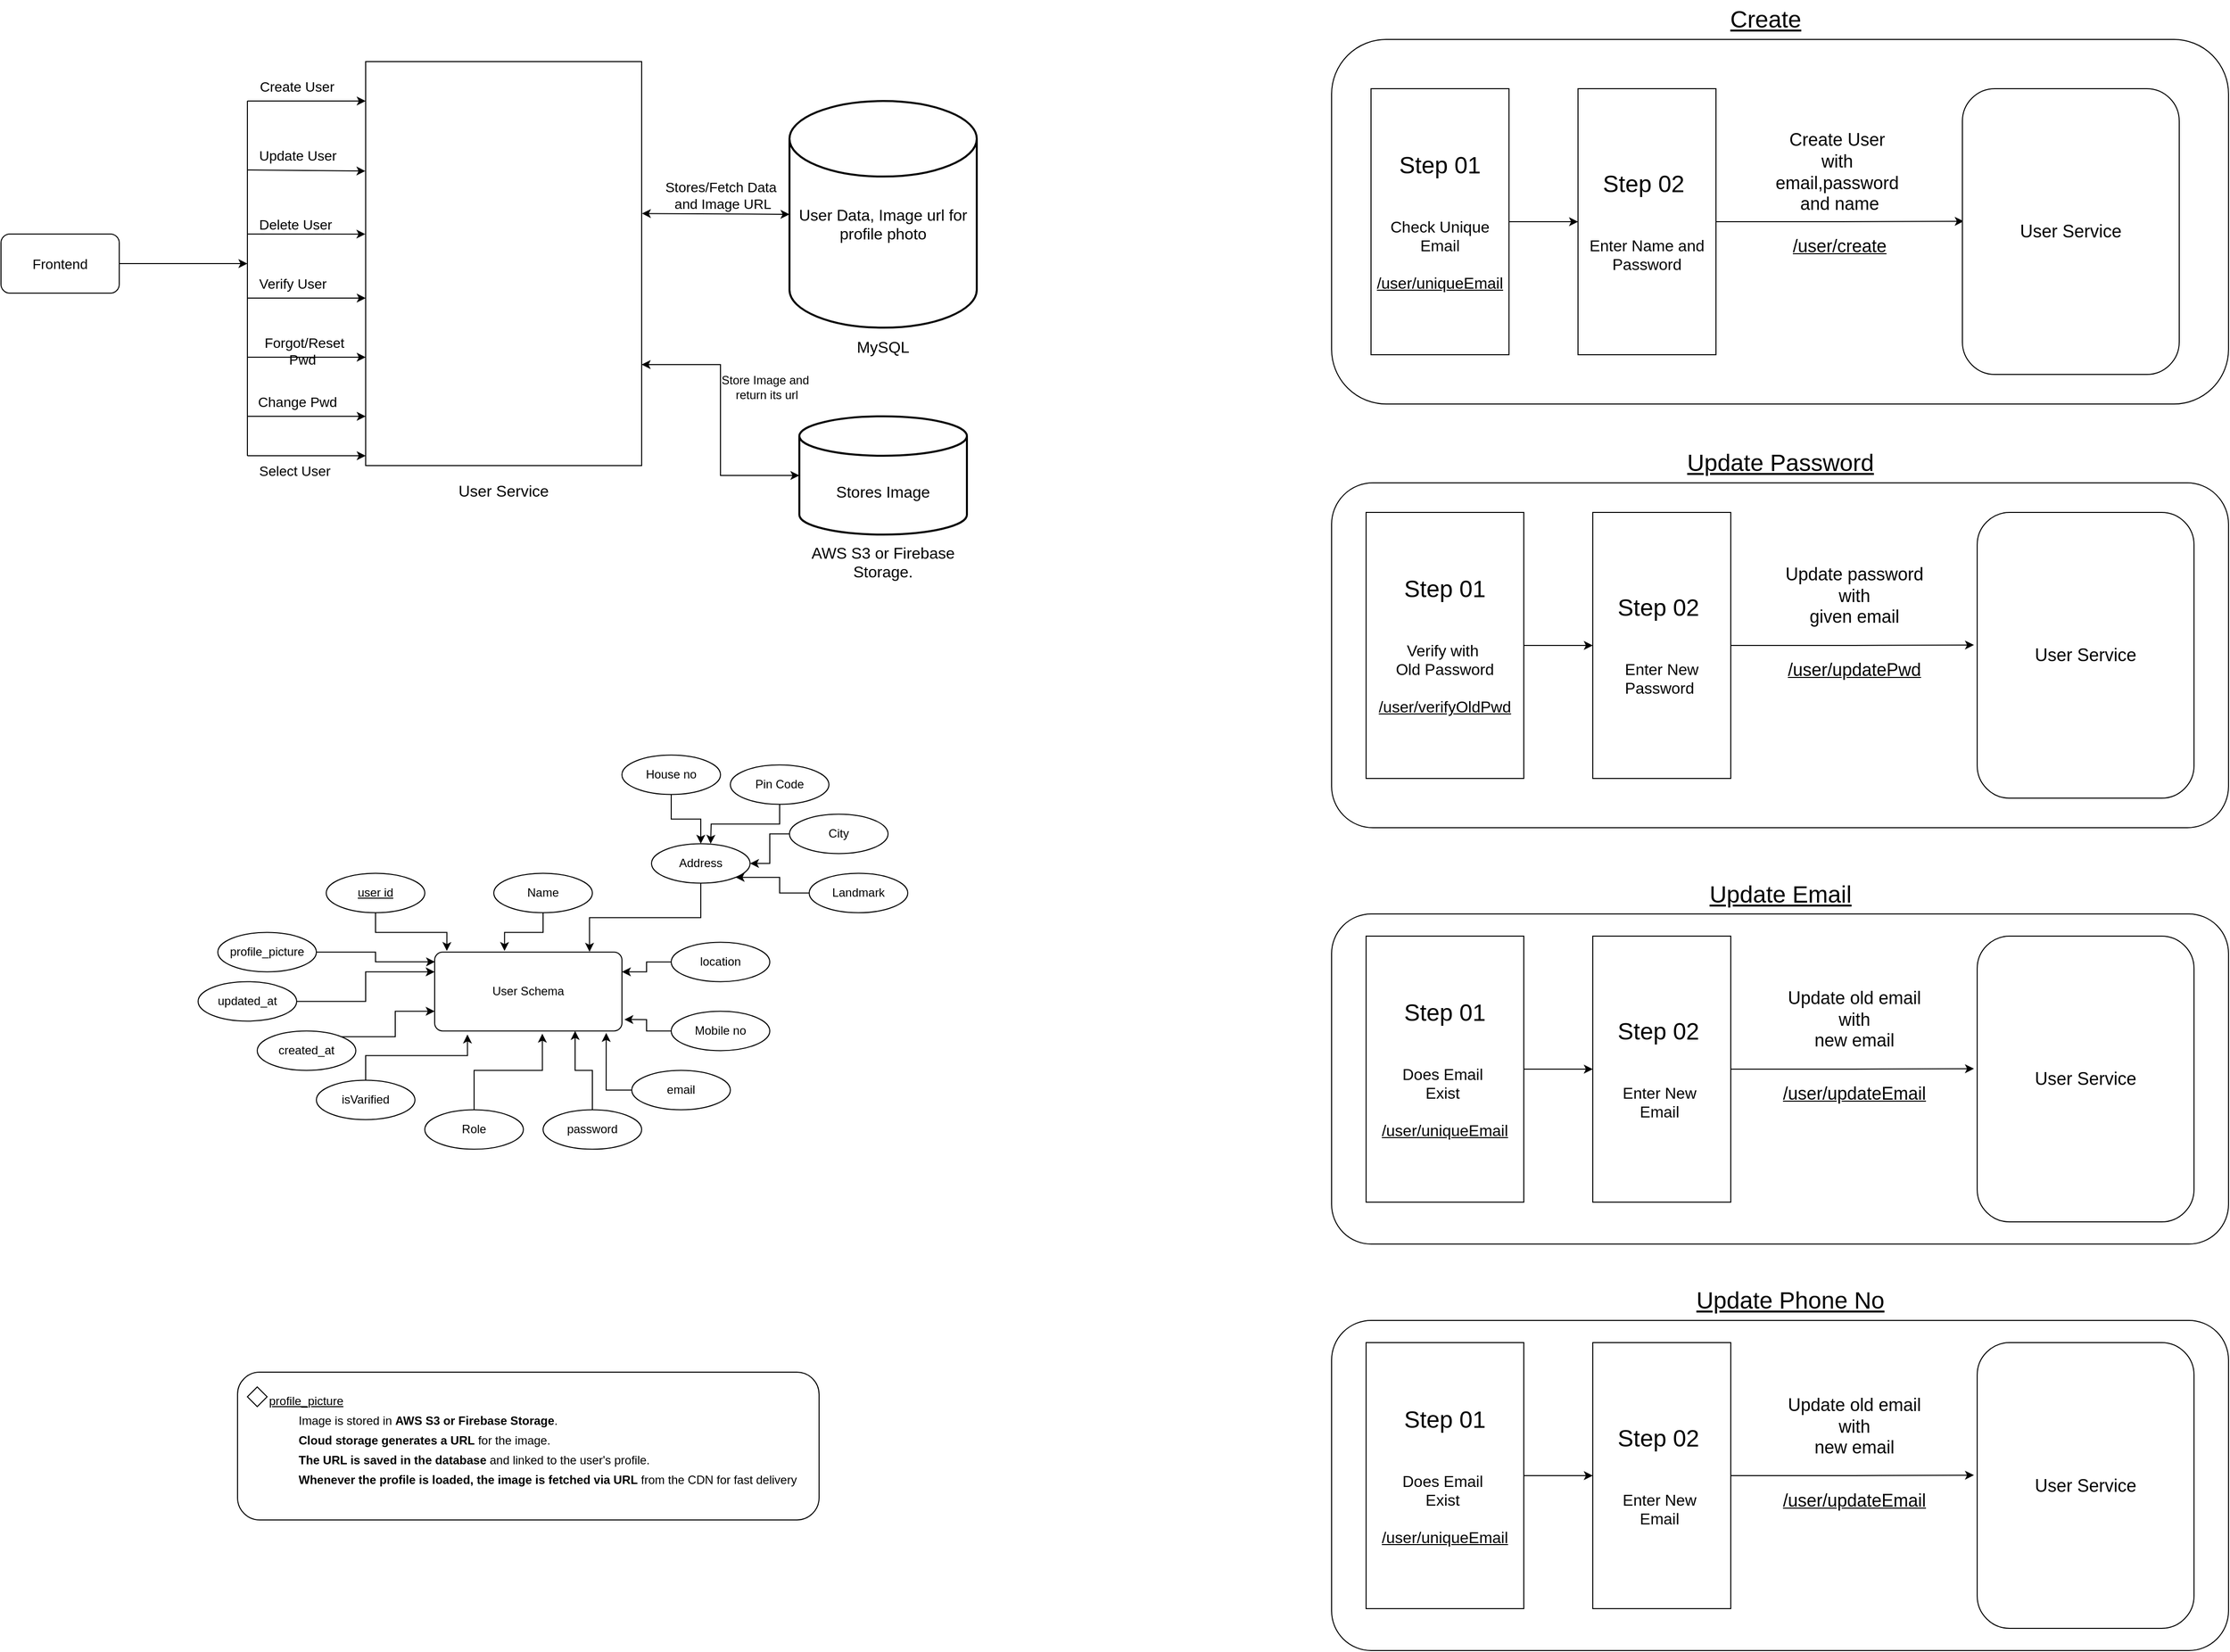 <mxfile version="26.0.13">
  <diagram name="Page-1" id="o4gwaQnruwS_fug0mnDS">
    <mxGraphModel dx="2885" dy="3558" grid="1" gridSize="10" guides="1" tooltips="1" connect="1" arrows="1" fold="1" page="0" pageScale="1" pageWidth="1000" pageHeight="1169" background="#ffffff" math="0" shadow="0">
      <root>
        <mxCell id="0" />
        <mxCell id="1" parent="0" />
        <mxCell id="T8mHG3b7tJwAanFSALW9-45" value="&lt;div&gt;&lt;br&gt;&lt;/div&gt;&lt;div&gt;&lt;br&gt;&lt;/div&gt;&lt;div&gt;&lt;br&gt;&lt;/div&gt;&lt;div&gt;&lt;br&gt;&lt;/div&gt;&lt;div&gt;&lt;br&gt;&lt;/div&gt;&lt;div&gt;&lt;br&gt;&lt;/div&gt;&lt;div&gt;&lt;br&gt;&lt;/div&gt;&lt;div&gt;&lt;br&gt;&lt;/div&gt;&lt;div&gt;&lt;br&gt;&lt;/div&gt;&lt;div&gt;&lt;br&gt;&lt;/div&gt;&lt;div&gt;&lt;br&gt;&lt;/div&gt;&lt;div&gt;&lt;br&gt;&lt;/div&gt;&lt;div&gt;&lt;br&gt;&lt;/div&gt;&lt;div&gt;&lt;br&gt;&lt;/div&gt;&lt;div&gt;&lt;br&gt;&lt;/div&gt;&lt;div&gt;&lt;br&gt;&lt;/div&gt;&lt;div&gt;&lt;br&gt;&lt;/div&gt;&lt;div&gt;&lt;br&gt;&lt;/div&gt;&lt;div&gt;&lt;br&gt;&lt;/div&gt;&lt;div&gt;&lt;br&gt;&lt;/div&gt;&lt;div&gt;&lt;br&gt;&lt;/div&gt;&lt;div&gt;&lt;br&gt;&lt;/div&gt;&lt;div&gt;&lt;br&gt;&lt;/div&gt;&lt;div&gt;&lt;br&gt;&lt;/div&gt;&lt;div&gt;&lt;br&gt;&lt;/div&gt;&lt;div&gt;&lt;br&gt;&lt;/div&gt;&lt;div&gt;&lt;br&gt;&lt;/div&gt;&lt;div&gt;&lt;br&gt;&lt;/div&gt;&lt;div&gt;&lt;br&gt;&lt;/div&gt;&lt;div&gt;&lt;br&gt;&lt;/div&gt;&lt;div&gt;&lt;br&gt;&lt;/div&gt;&lt;div&gt;&lt;br&gt;&lt;/div&gt;&lt;div&gt;&lt;font size=&quot;3&quot;&gt;User Service&lt;/font&gt;&lt;/div&gt;" style="rounded=0;whiteSpace=wrap;html=1;" parent="1" vertex="1">
          <mxGeometry x="-970" y="-2467.5" width="280" height="410" as="geometry" />
        </mxCell>
        <mxCell id="T8mHG3b7tJwAanFSALW9-46" value="&lt;div&gt;&lt;font size=&quot;3&quot;&gt;&lt;br&gt;&lt;/font&gt;&lt;/div&gt;&lt;font size=&quot;3&quot;&gt;&lt;div&gt;&lt;font size=&quot;3&quot;&gt;&lt;br&gt;&lt;/font&gt;&lt;/div&gt;&lt;div&gt;&lt;font size=&quot;3&quot;&gt;&lt;br&gt;&lt;/font&gt;&lt;/div&gt;&lt;div&gt;&lt;font size=&quot;3&quot;&gt;&lt;br&gt;&lt;/font&gt;&lt;/div&gt;&lt;div&gt;&lt;font size=&quot;3&quot;&gt;&lt;br&gt;&lt;/font&gt;&lt;/div&gt;&lt;div&gt;&lt;font size=&quot;3&quot;&gt;&lt;br&gt;&lt;/font&gt;&lt;/div&gt;&lt;div&gt;&lt;br&gt;&lt;/div&gt;&lt;div&gt;User Data,&amp;nbsp;&lt;span style=&quot;background-color: transparent; color: light-dark(rgb(0, 0, 0), rgb(255, 255, 255));&quot;&gt;Image url for profile photo&lt;/span&gt;&lt;/div&gt;&lt;div&gt;&lt;font size=&quot;3&quot;&gt;&lt;br&gt;&lt;/font&gt;&lt;/div&gt;&lt;div&gt;&lt;font size=&quot;3&quot;&gt;&lt;br&gt;&lt;/font&gt;&lt;/div&gt;&lt;div&gt;&lt;font size=&quot;3&quot;&gt;&lt;br&gt;&lt;/font&gt;&lt;/div&gt;&lt;div&gt;&lt;font size=&quot;3&quot;&gt;&lt;br&gt;&lt;/font&gt;&lt;/div&gt;&lt;div&gt;&lt;font size=&quot;3&quot;&gt;&lt;br&gt;&lt;/font&gt;&lt;/div&gt;&lt;div&gt;&lt;span style=&quot;background-color: transparent; color: light-dark(rgb(0, 0, 0), rgb(255, 255, 255));&quot;&gt;MySQL&lt;/span&gt;&lt;/div&gt;&lt;/font&gt;" style="strokeWidth=2;html=1;shape=mxgraph.flowchart.database;whiteSpace=wrap;" parent="1" vertex="1">
          <mxGeometry x="-540" y="-2427.5" width="190" height="230" as="geometry" />
        </mxCell>
        <mxCell id="T8mHG3b7tJwAanFSALW9-47" value="" style="endArrow=classic;startArrow=classic;html=1;rounded=0;entryX=0;entryY=0.5;entryDx=0;entryDy=0;entryPerimeter=0;exitX=1.001;exitY=0.376;exitDx=0;exitDy=0;exitPerimeter=0;" parent="1" source="T8mHG3b7tJwAanFSALW9-45" target="T8mHG3b7tJwAanFSALW9-46" edge="1">
          <mxGeometry width="50" height="50" relative="1" as="geometry">
            <mxPoint x="-737" y="-2312.5" as="sourcePoint" />
            <mxPoint x="-570" y="-2137.5" as="targetPoint" />
          </mxGeometry>
        </mxCell>
        <mxCell id="T8mHG3b7tJwAanFSALW9-48" value="User Schema" style="rounded=1;arcSize=10;whiteSpace=wrap;html=1;align=center;" parent="1" vertex="1">
          <mxGeometry x="-900" y="-1563.75" width="190" height="80" as="geometry" />
        </mxCell>
        <mxCell id="T8mHG3b7tJwAanFSALW9-50" style="edgeStyle=orthogonalEdgeStyle;rounded=0;orthogonalLoop=1;jettySize=auto;html=1;exitX=0.5;exitY=1;exitDx=0;exitDy=0;entryX=0.065;entryY=-0.015;entryDx=0;entryDy=0;entryPerimeter=0;" parent="1" source="T8mHG3b7tJwAanFSALW9-49" target="T8mHG3b7tJwAanFSALW9-48" edge="1">
          <mxGeometry relative="1" as="geometry" />
        </mxCell>
        <mxCell id="T8mHG3b7tJwAanFSALW9-49" value="&lt;u&gt;user id&lt;/u&gt;" style="ellipse;whiteSpace=wrap;html=1;align=center;" parent="1" vertex="1">
          <mxGeometry x="-1010" y="-1643.75" width="100" height="40" as="geometry" />
        </mxCell>
        <mxCell id="T8mHG3b7tJwAanFSALW9-52" value="Name" style="ellipse;whiteSpace=wrap;html=1;align=center;" parent="1" vertex="1">
          <mxGeometry x="-840" y="-1643.75" width="100" height="40" as="geometry" />
        </mxCell>
        <mxCell id="T8mHG3b7tJwAanFSALW9-53" style="edgeStyle=orthogonalEdgeStyle;rounded=0;orthogonalLoop=1;jettySize=auto;html=1;exitX=0.5;exitY=1;exitDx=0;exitDy=0;entryX=0.373;entryY=-0.015;entryDx=0;entryDy=0;entryPerimeter=0;" parent="1" source="T8mHG3b7tJwAanFSALW9-52" target="T8mHG3b7tJwAanFSALW9-48" edge="1">
          <mxGeometry relative="1" as="geometry" />
        </mxCell>
        <mxCell id="T8mHG3b7tJwAanFSALW9-54" value="Address" style="ellipse;whiteSpace=wrap;html=1;align=center;" parent="1" vertex="1">
          <mxGeometry x="-680" y="-1673.75" width="100" height="40" as="geometry" />
        </mxCell>
        <mxCell id="T8mHG3b7tJwAanFSALW9-55" value="Mobile no" style="ellipse;whiteSpace=wrap;html=1;align=center;" parent="1" vertex="1">
          <mxGeometry x="-660" y="-1503.75" width="100" height="40" as="geometry" />
        </mxCell>
        <mxCell id="T8mHG3b7tJwAanFSALW9-62" style="edgeStyle=orthogonalEdgeStyle;rounded=0;orthogonalLoop=1;jettySize=auto;html=1;exitX=0;exitY=0.5;exitDx=0;exitDy=0;entryX=1;entryY=0.25;entryDx=0;entryDy=0;" parent="1" source="T8mHG3b7tJwAanFSALW9-56" target="T8mHG3b7tJwAanFSALW9-48" edge="1">
          <mxGeometry relative="1" as="geometry" />
        </mxCell>
        <mxCell id="T8mHG3b7tJwAanFSALW9-56" value="location" style="ellipse;whiteSpace=wrap;html=1;align=center;" parent="1" vertex="1">
          <mxGeometry x="-660" y="-1573.75" width="100" height="40" as="geometry" />
        </mxCell>
        <mxCell id="T8mHG3b7tJwAanFSALW9-64" style="edgeStyle=orthogonalEdgeStyle;rounded=0;orthogonalLoop=1;jettySize=auto;html=1;exitX=0.5;exitY=1;exitDx=0;exitDy=0;entryX=0.5;entryY=0;entryDx=0;entryDy=0;" parent="1" source="T8mHG3b7tJwAanFSALW9-57" target="T8mHG3b7tJwAanFSALW9-54" edge="1">
          <mxGeometry relative="1" as="geometry" />
        </mxCell>
        <mxCell id="T8mHG3b7tJwAanFSALW9-57" value="House no" style="ellipse;whiteSpace=wrap;html=1;align=center;" parent="1" vertex="1">
          <mxGeometry x="-710" y="-1763.75" width="100" height="40" as="geometry" />
        </mxCell>
        <mxCell id="T8mHG3b7tJwAanFSALW9-65" style="edgeStyle=orthogonalEdgeStyle;rounded=0;orthogonalLoop=1;jettySize=auto;html=1;exitX=0.5;exitY=1;exitDx=0;exitDy=0;" parent="1" source="T8mHG3b7tJwAanFSALW9-58" edge="1">
          <mxGeometry relative="1" as="geometry">
            <mxPoint x="-620" y="-1673.75" as="targetPoint" />
          </mxGeometry>
        </mxCell>
        <mxCell id="T8mHG3b7tJwAanFSALW9-58" value="Pin Code" style="ellipse;whiteSpace=wrap;html=1;align=center;" parent="1" vertex="1">
          <mxGeometry x="-600" y="-1753.75" width="100" height="40" as="geometry" />
        </mxCell>
        <mxCell id="T8mHG3b7tJwAanFSALW9-68" style="edgeStyle=orthogonalEdgeStyle;rounded=0;orthogonalLoop=1;jettySize=auto;html=1;exitX=0;exitY=0.5;exitDx=0;exitDy=0;entryX=1;entryY=0.5;entryDx=0;entryDy=0;" parent="1" source="T8mHG3b7tJwAanFSALW9-59" target="T8mHG3b7tJwAanFSALW9-54" edge="1">
          <mxGeometry relative="1" as="geometry" />
        </mxCell>
        <mxCell id="T8mHG3b7tJwAanFSALW9-59" value="City" style="ellipse;whiteSpace=wrap;html=1;align=center;" parent="1" vertex="1">
          <mxGeometry x="-540" y="-1703.75" width="100" height="40" as="geometry" />
        </mxCell>
        <mxCell id="T8mHG3b7tJwAanFSALW9-69" style="edgeStyle=orthogonalEdgeStyle;rounded=0;orthogonalLoop=1;jettySize=auto;html=1;exitX=0;exitY=0.5;exitDx=0;exitDy=0;entryX=1;entryY=1;entryDx=0;entryDy=0;" parent="1" source="T8mHG3b7tJwAanFSALW9-60" target="T8mHG3b7tJwAanFSALW9-54" edge="1">
          <mxGeometry relative="1" as="geometry" />
        </mxCell>
        <mxCell id="T8mHG3b7tJwAanFSALW9-60" value="Landm&lt;span style=&quot;background-color: transparent; color: light-dark(rgb(0, 0, 0), rgb(255, 255, 255));&quot;&gt;ark&lt;/span&gt;" style="ellipse;whiteSpace=wrap;html=1;align=center;" parent="1" vertex="1">
          <mxGeometry x="-520" y="-1643.75" width="100" height="40" as="geometry" />
        </mxCell>
        <mxCell id="T8mHG3b7tJwAanFSALW9-61" style="edgeStyle=orthogonalEdgeStyle;rounded=0;orthogonalLoop=1;jettySize=auto;html=1;exitX=0.5;exitY=1;exitDx=0;exitDy=0;entryX=0.827;entryY=-0.005;entryDx=0;entryDy=0;entryPerimeter=0;" parent="1" source="T8mHG3b7tJwAanFSALW9-54" target="T8mHG3b7tJwAanFSALW9-48" edge="1">
          <mxGeometry relative="1" as="geometry" />
        </mxCell>
        <mxCell id="T8mHG3b7tJwAanFSALW9-63" style="edgeStyle=orthogonalEdgeStyle;rounded=0;orthogonalLoop=1;jettySize=auto;html=1;exitX=0;exitY=0.5;exitDx=0;exitDy=0;entryX=1.013;entryY=0.855;entryDx=0;entryDy=0;entryPerimeter=0;" parent="1" source="T8mHG3b7tJwAanFSALW9-55" target="T8mHG3b7tJwAanFSALW9-48" edge="1">
          <mxGeometry relative="1" as="geometry" />
        </mxCell>
        <mxCell id="T8mHG3b7tJwAanFSALW9-70" value="email" style="ellipse;whiteSpace=wrap;html=1;align=center;" parent="1" vertex="1">
          <mxGeometry x="-700" y="-1443.75" width="100" height="40" as="geometry" />
        </mxCell>
        <mxCell id="T8mHG3b7tJwAanFSALW9-78" style="edgeStyle=orthogonalEdgeStyle;rounded=0;orthogonalLoop=1;jettySize=auto;html=1;exitX=0.5;exitY=0;exitDx=0;exitDy=0;entryX=0.75;entryY=1;entryDx=0;entryDy=0;" parent="1" source="T8mHG3b7tJwAanFSALW9-71" target="T8mHG3b7tJwAanFSALW9-48" edge="1">
          <mxGeometry relative="1" as="geometry" />
        </mxCell>
        <mxCell id="T8mHG3b7tJwAanFSALW9-71" value="password" style="ellipse;whiteSpace=wrap;html=1;align=center;" parent="1" vertex="1">
          <mxGeometry x="-790" y="-1403.75" width="100" height="40" as="geometry" />
        </mxCell>
        <mxCell id="T8mHG3b7tJwAanFSALW9-72" value="Role" style="ellipse;whiteSpace=wrap;html=1;align=center;" parent="1" vertex="1">
          <mxGeometry x="-910" y="-1403.75" width="100" height="40" as="geometry" />
        </mxCell>
        <mxCell id="T8mHG3b7tJwAanFSALW9-74" value="isVarified" style="ellipse;whiteSpace=wrap;html=1;align=center;" parent="1" vertex="1">
          <mxGeometry x="-1020" y="-1433.75" width="100" height="40" as="geometry" />
        </mxCell>
        <mxCell id="T8mHG3b7tJwAanFSALW9-81" style="edgeStyle=orthogonalEdgeStyle;rounded=0;orthogonalLoop=1;jettySize=auto;html=1;exitX=1;exitY=0;exitDx=0;exitDy=0;entryX=0;entryY=0.75;entryDx=0;entryDy=0;" parent="1" source="T8mHG3b7tJwAanFSALW9-75" target="T8mHG3b7tJwAanFSALW9-48" edge="1">
          <mxGeometry relative="1" as="geometry" />
        </mxCell>
        <mxCell id="T8mHG3b7tJwAanFSALW9-75" value="created_at" style="ellipse;whiteSpace=wrap;html=1;align=center;" parent="1" vertex="1">
          <mxGeometry x="-1080" y="-1483.75" width="100" height="40" as="geometry" />
        </mxCell>
        <mxCell id="T8mHG3b7tJwAanFSALW9-82" style="edgeStyle=orthogonalEdgeStyle;rounded=0;orthogonalLoop=1;jettySize=auto;html=1;exitX=1;exitY=0.5;exitDx=0;exitDy=0;entryX=0;entryY=0.25;entryDx=0;entryDy=0;" parent="1" source="T8mHG3b7tJwAanFSALW9-76" target="T8mHG3b7tJwAanFSALW9-48" edge="1">
          <mxGeometry relative="1" as="geometry" />
        </mxCell>
        <mxCell id="T8mHG3b7tJwAanFSALW9-76" value="updated_at" style="ellipse;whiteSpace=wrap;html=1;align=center;" parent="1" vertex="1">
          <mxGeometry x="-1140" y="-1533.75" width="100" height="40" as="geometry" />
        </mxCell>
        <mxCell id="T8mHG3b7tJwAanFSALW9-77" style="edgeStyle=orthogonalEdgeStyle;rounded=0;orthogonalLoop=1;jettySize=auto;html=1;exitX=0;exitY=0.5;exitDx=0;exitDy=0;entryX=0.916;entryY=1.025;entryDx=0;entryDy=0;entryPerimeter=0;" parent="1" source="T8mHG3b7tJwAanFSALW9-70" target="T8mHG3b7tJwAanFSALW9-48" edge="1">
          <mxGeometry relative="1" as="geometry" />
        </mxCell>
        <mxCell id="T8mHG3b7tJwAanFSALW9-79" style="edgeStyle=orthogonalEdgeStyle;rounded=0;orthogonalLoop=1;jettySize=auto;html=1;exitX=0.5;exitY=0;exitDx=0;exitDy=0;entryX=0.575;entryY=1.035;entryDx=0;entryDy=0;entryPerimeter=0;" parent="1" source="T8mHG3b7tJwAanFSALW9-72" target="T8mHG3b7tJwAanFSALW9-48" edge="1">
          <mxGeometry relative="1" as="geometry" />
        </mxCell>
        <mxCell id="T8mHG3b7tJwAanFSALW9-80" style="edgeStyle=orthogonalEdgeStyle;rounded=0;orthogonalLoop=1;jettySize=auto;html=1;exitX=0.5;exitY=0;exitDx=0;exitDy=0;entryX=0.175;entryY=1.045;entryDx=0;entryDy=0;entryPerimeter=0;" parent="1" source="T8mHG3b7tJwAanFSALW9-74" target="T8mHG3b7tJwAanFSALW9-48" edge="1">
          <mxGeometry relative="1" as="geometry" />
        </mxCell>
        <mxCell id="T8mHG3b7tJwAanFSALW9-87" style="edgeStyle=orthogonalEdgeStyle;rounded=0;orthogonalLoop=1;jettySize=auto;html=1;exitX=1;exitY=0.5;exitDx=0;exitDy=0;" parent="1" source="T8mHG3b7tJwAanFSALW9-84" edge="1">
          <mxGeometry relative="1" as="geometry">
            <mxPoint x="-1090" y="-2262.5" as="targetPoint" />
          </mxGeometry>
        </mxCell>
        <mxCell id="T8mHG3b7tJwAanFSALW9-84" value="&lt;font style=&quot;font-size: 14px;&quot;&gt;Frontend&lt;/font&gt;" style="rounded=1;whiteSpace=wrap;html=1;" parent="1" vertex="1">
          <mxGeometry x="-1340" y="-2292.5" width="120" height="60" as="geometry" />
        </mxCell>
        <mxCell id="T8mHG3b7tJwAanFSALW9-86" value="" style="endArrow=none;html=1;rounded=0;" parent="1" edge="1">
          <mxGeometry width="50" height="50" relative="1" as="geometry">
            <mxPoint x="-1090" y="-2067.5" as="sourcePoint" />
            <mxPoint x="-1090" y="-2427.5" as="targetPoint" />
          </mxGeometry>
        </mxCell>
        <mxCell id="T8mHG3b7tJwAanFSALW9-88" value="" style="endArrow=classic;html=1;rounded=0;" parent="1" edge="1">
          <mxGeometry width="50" height="50" relative="1" as="geometry">
            <mxPoint x="-1090" y="-2427.5" as="sourcePoint" />
            <mxPoint x="-970" y="-2427.5" as="targetPoint" />
          </mxGeometry>
        </mxCell>
        <mxCell id="T8mHG3b7tJwAanFSALW9-89" value="&lt;font style=&quot;font-size: 14px;&quot;&gt;Create User&lt;/font&gt;" style="text;html=1;align=center;verticalAlign=middle;resizable=0;points=[];autosize=1;strokeColor=none;fillColor=none;" parent="1" vertex="1">
          <mxGeometry x="-1090" y="-2457.5" width="100" height="30" as="geometry" />
        </mxCell>
        <mxCell id="T8mHG3b7tJwAanFSALW9-92" value="" style="endArrow=classic;html=1;rounded=0;entryX=-0.001;entryY=0.271;entryDx=0;entryDy=0;entryPerimeter=0;" parent="1" target="T8mHG3b7tJwAanFSALW9-45" edge="1">
          <mxGeometry width="50" height="50" relative="1" as="geometry">
            <mxPoint x="-1090" y="-2357.5" as="sourcePoint" />
            <mxPoint x="-980" y="-2357.5" as="targetPoint" />
          </mxGeometry>
        </mxCell>
        <mxCell id="T8mHG3b7tJwAanFSALW9-93" value="&lt;span style=&quot;color: rgb(0, 0, 0); font-family: Helvetica; font-size: 14px; font-style: normal; font-variant-ligatures: normal; font-variant-caps: normal; font-weight: 400; letter-spacing: normal; orphans: 2; text-align: center; text-indent: 0px; text-transform: none; widows: 2; word-spacing: 0px; -webkit-text-stroke-width: 0px; white-space: nowrap; background-color: rgb(255, 255, 255); text-decoration-thickness: initial; text-decoration-style: initial; text-decoration-color: initial; float: none; display: inline !important;&quot;&gt;Update User&lt;/span&gt;" style="text;whiteSpace=wrap;html=1;" parent="1" vertex="1">
          <mxGeometry x="-1080" y="-2387.5" width="110" height="40" as="geometry" />
        </mxCell>
        <mxCell id="T8mHG3b7tJwAanFSALW9-94" value="&lt;div style=&quot;text-align: center;&quot;&gt;&lt;span style=&quot;background-color: transparent; color: light-dark(rgb(0, 0, 0), rgb(255, 255, 255)); font-size: 14px; text-wrap-mode: nowrap;&quot;&gt;Delete User&lt;/span&gt;&lt;/div&gt;" style="text;whiteSpace=wrap;html=1;" parent="1" vertex="1">
          <mxGeometry x="-1080" y="-2317.5" width="110" height="40" as="geometry" />
        </mxCell>
        <mxCell id="T8mHG3b7tJwAanFSALW9-95" value="" style="endArrow=classic;html=1;rounded=0;entryX=-0.001;entryY=0.427;entryDx=0;entryDy=0;entryPerimeter=0;" parent="1" target="T8mHG3b7tJwAanFSALW9-45" edge="1">
          <mxGeometry width="50" height="50" relative="1" as="geometry">
            <mxPoint x="-1090" y="-2292.5" as="sourcePoint" />
            <mxPoint x="-980" y="-2292.5" as="targetPoint" />
          </mxGeometry>
        </mxCell>
        <mxCell id="T8mHG3b7tJwAanFSALW9-97" value="&lt;div style=&quot;text-align: center;&quot;&gt;&lt;span style=&quot;background-color: transparent; color: light-dark(rgb(0, 0, 0), rgb(255, 255, 255)); font-size: 14px; text-wrap-mode: nowrap;&quot;&gt;Verify User&lt;/span&gt;&lt;/div&gt;" style="text;whiteSpace=wrap;html=1;" parent="1" vertex="1">
          <mxGeometry x="-1080" y="-2257.5" width="110" height="40" as="geometry" />
        </mxCell>
        <mxCell id="T8mHG3b7tJwAanFSALW9-101" value="" style="endArrow=classic;html=1;rounded=0;" parent="1" edge="1">
          <mxGeometry width="50" height="50" relative="1" as="geometry">
            <mxPoint x="-1090" y="-2227.5" as="sourcePoint" />
            <mxPoint x="-970" y="-2227.5" as="targetPoint" />
          </mxGeometry>
        </mxCell>
        <mxCell id="T8mHG3b7tJwAanFSALW9-102" value="" style="endArrow=classic;html=1;rounded=0;" parent="1" edge="1">
          <mxGeometry width="50" height="50" relative="1" as="geometry">
            <mxPoint x="-1090" y="-2167.5" as="sourcePoint" />
            <mxPoint x="-970" y="-2167.5" as="targetPoint" />
          </mxGeometry>
        </mxCell>
        <mxCell id="T8mHG3b7tJwAanFSALW9-103" value="" style="endArrow=classic;html=1;rounded=0;" parent="1" edge="1">
          <mxGeometry width="50" height="50" relative="1" as="geometry">
            <mxPoint x="-1090" y="-2107.5" as="sourcePoint" />
            <mxPoint x="-970" y="-2107.5" as="targetPoint" />
          </mxGeometry>
        </mxCell>
        <mxCell id="T8mHG3b7tJwAanFSALW9-104" value="&lt;div style=&quot;text-align: center;&quot;&gt;&lt;span style=&quot;background-color: transparent; color: light-dark(rgb(0, 0, 0), rgb(255, 255, 255)); font-size: 14px; text-wrap-mode: nowrap;&quot;&gt;&amp;nbsp;Forgot/Reset Pwd&lt;/span&gt;&lt;/div&gt;" style="text;whiteSpace=wrap;html=1;" parent="1" vertex="1">
          <mxGeometry x="-1090" y="-2197.5" width="110" height="40" as="geometry" />
        </mxCell>
        <mxCell id="T8mHG3b7tJwAanFSALW9-106" value="&lt;div style=&quot;text-align: center;&quot;&gt;&lt;span style=&quot;background-color: transparent; color: light-dark(rgb(0, 0, 0), rgb(255, 255, 255)); font-size: 14px; text-wrap-mode: nowrap;&quot;&gt;&amp;nbsp;Change Pwd&lt;/span&gt;&lt;/div&gt;" style="text;whiteSpace=wrap;html=1;" parent="1" vertex="1">
          <mxGeometry x="-1085" y="-2137.5" width="110" height="40" as="geometry" />
        </mxCell>
        <mxCell id="T8mHG3b7tJwAanFSALW9-108" value="profile_picture" style="ellipse;whiteSpace=wrap;html=1;align=center;" parent="1" vertex="1">
          <mxGeometry x="-1120" y="-1583.75" width="100" height="40" as="geometry" />
        </mxCell>
        <mxCell id="T8mHG3b7tJwAanFSALW9-109" style="edgeStyle=orthogonalEdgeStyle;rounded=0;orthogonalLoop=1;jettySize=auto;html=1;exitX=1;exitY=0.5;exitDx=0;exitDy=0;entryX=0.002;entryY=0.123;entryDx=0;entryDy=0;entryPerimeter=0;" parent="1" source="T8mHG3b7tJwAanFSALW9-108" target="T8mHG3b7tJwAanFSALW9-48" edge="1">
          <mxGeometry relative="1" as="geometry" />
        </mxCell>
        <mxCell id="T8mHG3b7tJwAanFSALW9-110" value="&lt;span style=&quot;color: rgb(0, 0, 0); font-family: Helvetica; font-size: 12px; font-style: normal; font-variant-ligatures: normal; font-variant-caps: normal; font-weight: 400; letter-spacing: normal; orphans: 2; text-align: center; text-indent: 0px; text-transform: none; widows: 2; word-spacing: 0px; -webkit-text-stroke-width: 0px; white-space: normal; background-color: rgb(255, 255, 255); text-decoration-thickness: initial; text-decoration-style: initial; text-decoration-color: initial; float: none; display: inline !important;&quot;&gt;&lt;u&gt;profile_picture&lt;/u&gt;&lt;/span&gt;" style="text;whiteSpace=wrap;html=1;" parent="1" vertex="1">
          <mxGeometry x="-1070" y="-1122.5" width="110" height="40" as="geometry" />
        </mxCell>
        <mxCell id="T8mHG3b7tJwAanFSALW9-111" value="Image is stored in &lt;strong&gt;AWS S3 or Firebase Storage&lt;/strong&gt;." style="text;whiteSpace=wrap;html=1;" parent="1" vertex="1">
          <mxGeometry x="-1040" y="-1102.5" width="300" height="40" as="geometry" />
        </mxCell>
        <mxCell id="T8mHG3b7tJwAanFSALW9-113" value="&lt;strong style=&quot;forced-color-adjust: none; color: rgb(0, 0, 0); font-family: Helvetica; font-size: 12px; font-style: normal; font-variant-ligatures: normal; font-variant-caps: normal; letter-spacing: normal; orphans: 2; text-align: left; text-indent: 0px; text-transform: none; widows: 2; word-spacing: 0px; -webkit-text-stroke-width: 0px; white-space: normal; background-color: rgb(255, 255, 255); text-decoration-thickness: initial; text-decoration-style: initial; text-decoration-color: initial;&quot;&gt;Cloud storage generates a URL&lt;/strong&gt;&lt;span style=&quot;color: rgb(0, 0, 0); font-family: Helvetica; font-size: 12px; font-style: normal; font-variant-ligatures: normal; font-variant-caps: normal; font-weight: 400; letter-spacing: normal; orphans: 2; text-align: left; text-indent: 0px; text-transform: none; widows: 2; word-spacing: 0px; -webkit-text-stroke-width: 0px; white-space: normal; background-color: rgb(255, 255, 255); text-decoration-thickness: initial; text-decoration-style: initial; text-decoration-color: initial; display: inline !important; float: none;&quot;&gt;&lt;span&gt;&amp;nbsp;&lt;/span&gt;for the image.&lt;/span&gt;" style="text;whiteSpace=wrap;html=1;" parent="1" vertex="1">
          <mxGeometry x="-1040" y="-1082.5" width="290" height="40" as="geometry" />
        </mxCell>
        <mxCell id="T8mHG3b7tJwAanFSALW9-114" value="&lt;strong&gt;The URL is saved in the database&lt;/strong&gt; and linked to the user&#39;s profile." style="text;whiteSpace=wrap;html=1;" parent="1" vertex="1">
          <mxGeometry x="-1040" y="-1062.5" width="370" height="40" as="geometry" />
        </mxCell>
        <mxCell id="T8mHG3b7tJwAanFSALW9-122" value="&lt;strong&gt;Whenever the profile is loaded, the image is fetched via URL&lt;/strong&gt; from the CDN for fast delivery" style="text;whiteSpace=wrap;html=1;" parent="1" vertex="1">
          <mxGeometry x="-1040" y="-1042.5" width="510" height="40" as="geometry" />
        </mxCell>
        <mxCell id="T8mHG3b7tJwAanFSALW9-125" value="" style="rounded=1;whiteSpace=wrap;html=1;fillColor=none;" parent="1" vertex="1">
          <mxGeometry x="-1100" y="-1137.5" width="590" height="150" as="geometry" />
        </mxCell>
        <mxCell id="T8mHG3b7tJwAanFSALW9-126" value="" style="rhombus;whiteSpace=wrap;html=1;" parent="1" vertex="1">
          <mxGeometry x="-1090" y="-1122.5" width="20" height="20" as="geometry" />
        </mxCell>
        <mxCell id="T8mHG3b7tJwAanFSALW9-127" value="" style="endArrow=classic;html=1;rounded=0;" parent="1" edge="1">
          <mxGeometry width="50" height="50" relative="1" as="geometry">
            <mxPoint x="-1090" y="-2067.5" as="sourcePoint" />
            <mxPoint x="-970" y="-2067.5" as="targetPoint" />
          </mxGeometry>
        </mxCell>
        <mxCell id="T8mHG3b7tJwAanFSALW9-128" value="&lt;div style=&quot;text-align: center;&quot;&gt;&lt;span style=&quot;background-color: transparent; color: light-dark(rgb(0, 0, 0), rgb(255, 255, 255)); font-size: 14px; text-wrap-mode: nowrap;&quot;&gt;Select User&lt;/span&gt;&lt;/div&gt;" style="text;whiteSpace=wrap;html=1;" parent="1" vertex="1">
          <mxGeometry x="-1080" y="-2067.5" width="110" height="40" as="geometry" />
        </mxCell>
        <mxCell id="T8mHG3b7tJwAanFSALW9-136" style="edgeStyle=orthogonalEdgeStyle;rounded=0;orthogonalLoop=1;jettySize=auto;html=1;exitX=0;exitY=0.5;exitDx=0;exitDy=0;exitPerimeter=0;entryX=1;entryY=0.75;entryDx=0;entryDy=0;" parent="1" source="T8mHG3b7tJwAanFSALW9-130" target="T8mHG3b7tJwAanFSALW9-45" edge="1">
          <mxGeometry relative="1" as="geometry" />
        </mxCell>
        <mxCell id="T8mHG3b7tJwAanFSALW9-130" value="&lt;font style=&quot;font-size: 14px;&quot;&gt;&lt;span style=&quot;white-space: pre;&quot;&gt;&#x9;&lt;/span&gt;&lt;span style=&quot;white-space: pre;&quot;&gt;&#x9;&lt;/span&gt;&lt;/font&gt;&lt;div&gt;&lt;font size=&quot;3&quot;&gt;&lt;br&gt;&lt;/font&gt;&lt;/div&gt;&lt;div&gt;&lt;font size=&quot;3&quot;&gt;&lt;br&gt;&lt;/font&gt;&lt;/div&gt;&lt;div&gt;&lt;font size=&quot;3&quot;&gt;&lt;br&gt;&lt;/font&gt;&lt;/div&gt;&lt;div&gt;&lt;font size=&quot;3&quot;&gt;&lt;br&gt;&lt;/font&gt;&lt;/div&gt;&lt;div&gt;&lt;font size=&quot;3&quot;&gt;&lt;br&gt;&lt;/font&gt;&lt;/div&gt;&lt;div&gt;&lt;font size=&quot;3&quot;&gt;Stores Image&lt;/font&gt;&lt;/div&gt;&lt;div&gt;&lt;br&gt;&lt;/div&gt;&lt;div&gt;&lt;br&gt;&lt;/div&gt;&lt;div&gt;&lt;br&gt;&lt;/div&gt;&lt;div&gt;&lt;font size=&quot;3&quot;&gt;AWS S3 or Firebase Storage.&lt;/font&gt;&lt;/div&gt;" style="strokeWidth=2;html=1;shape=mxgraph.flowchart.database;whiteSpace=wrap;" parent="1" vertex="1">
          <mxGeometry x="-530" y="-2107.5" width="170" height="120" as="geometry" />
        </mxCell>
        <mxCell id="T8mHG3b7tJwAanFSALW9-133" value="&lt;font style=&quot;font-size: 14px;&quot;&gt;Stores/Fetch Data&lt;/font&gt;&lt;div&gt;&lt;font style=&quot;font-size: 14px;&quot;&gt;&amp;nbsp;and&amp;nbsp;&lt;/font&gt;&lt;span style=&quot;font-size: 14px; background-color: transparent; color: light-dark(rgb(0, 0, 0), rgb(255, 255, 255));&quot;&gt;Image URL&lt;/span&gt;&lt;/div&gt;" style="text;html=1;align=center;verticalAlign=middle;resizable=0;points=[];autosize=1;strokeColor=none;fillColor=none;" parent="1" vertex="1">
          <mxGeometry x="-680" y="-2357.5" width="140" height="50" as="geometry" />
        </mxCell>
        <mxCell id="T8mHG3b7tJwAanFSALW9-135" style="edgeStyle=orthogonalEdgeStyle;rounded=0;orthogonalLoop=1;jettySize=auto;html=1;exitX=1;exitY=0.75;exitDx=0;exitDy=0;entryX=0;entryY=0.5;entryDx=0;entryDy=0;entryPerimeter=0;" parent="1" source="T8mHG3b7tJwAanFSALW9-45" target="T8mHG3b7tJwAanFSALW9-130" edge="1">
          <mxGeometry relative="1" as="geometry" />
        </mxCell>
        <mxCell id="T8mHG3b7tJwAanFSALW9-137" value="Store Image and&lt;div&gt;&amp;nbsp;return its url&lt;/div&gt;" style="text;html=1;align=center;verticalAlign=middle;resizable=0;points=[];autosize=1;strokeColor=none;fillColor=none;" parent="1" vertex="1">
          <mxGeometry x="-620" y="-2157.5" width="110" height="40" as="geometry" />
        </mxCell>
        <mxCell id="HlEz4P3PxXGu1FOXrLjx-1" value="&lt;font style=&quot;font-size: 24px;&quot;&gt;&lt;u&gt;Create&lt;/u&gt;&lt;/font&gt;" style="text;html=1;align=center;verticalAlign=middle;resizable=0;points=[];autosize=1;strokeColor=none;fillColor=none;" parent="1" vertex="1">
          <mxGeometry x="400" y="-2530" width="100" height="40" as="geometry" />
        </mxCell>
        <mxCell id="HlEz4P3PxXGu1FOXrLjx-5" style="edgeStyle=orthogonalEdgeStyle;rounded=0;orthogonalLoop=1;jettySize=auto;html=1;entryX=0;entryY=0.5;entryDx=0;entryDy=0;" parent="1" source="HlEz4P3PxXGu1FOXrLjx-3" target="HlEz4P3PxXGu1FOXrLjx-4" edge="1">
          <mxGeometry relative="1" as="geometry" />
        </mxCell>
        <mxCell id="HlEz4P3PxXGu1FOXrLjx-3" value="&lt;div&gt;&lt;font style=&quot;font-size: 24px;&quot;&gt;Step 01&lt;/font&gt;&lt;/div&gt;&lt;font size=&quot;3&quot; style=&quot;&quot;&gt;&lt;div style=&quot;&quot;&gt;&lt;font style=&quot;&quot;&gt;&lt;br&gt;&lt;/font&gt;&lt;/div&gt;&lt;div style=&quot;&quot;&gt;&lt;font style=&quot;&quot;&gt;&lt;br&gt;&lt;/font&gt;&lt;/div&gt;Check Unique Email&lt;/font&gt;&lt;div&gt;&lt;font size=&quot;3&quot; style=&quot;&quot;&gt;&amp;nbsp;&lt;/font&gt;&lt;div&gt;&lt;font size=&quot;3&quot; style=&quot;&quot;&gt;&lt;u&gt;/user/uniqueEmail&lt;/u&gt;&lt;/font&gt;&lt;/div&gt;&lt;/div&gt;" style="rounded=0;whiteSpace=wrap;html=1;" parent="1" vertex="1">
          <mxGeometry x="50" y="-2440" width="140" height="270" as="geometry" />
        </mxCell>
        <mxCell id="HlEz4P3PxXGu1FOXrLjx-6" style="edgeStyle=orthogonalEdgeStyle;rounded=0;orthogonalLoop=1;jettySize=auto;html=1;exitX=1;exitY=0.5;exitDx=0;exitDy=0;entryX=0.006;entryY=0.464;entryDx=0;entryDy=0;entryPerimeter=0;" parent="1" source="HlEz4P3PxXGu1FOXrLjx-4" target="HlEz4P3PxXGu1FOXrLjx-7" edge="1">
          <mxGeometry relative="1" as="geometry">
            <mxPoint x="500" y="-2305" as="targetPoint" />
          </mxGeometry>
        </mxCell>
        <mxCell id="HlEz4P3PxXGu1FOXrLjx-4" value="&lt;font style=&quot;font-size: 24px;&quot;&gt;Step 02&amp;nbsp;&lt;/font&gt;&lt;div&gt;&lt;font size=&quot;3&quot;&gt;&lt;br&gt;&lt;/font&gt;&lt;/div&gt;&lt;div&gt;&lt;font size=&quot;3&quot;&gt;&lt;br&gt;&lt;/font&gt;&lt;/div&gt;&lt;div&gt;&lt;font size=&quot;3&quot;&gt;Enter Name a&lt;span style=&quot;background-color: transparent; color: light-dark(rgb(0, 0, 0), rgb(255, 255, 255));&quot;&gt;nd Password&lt;/span&gt;&lt;/font&gt;&lt;/div&gt;" style="rounded=0;whiteSpace=wrap;html=1;" parent="1" vertex="1">
          <mxGeometry x="260" y="-2440" width="140" height="270" as="geometry" />
        </mxCell>
        <mxCell id="HlEz4P3PxXGu1FOXrLjx-7" value="&lt;font style=&quot;font-size: 18px;&quot;&gt;User Service&lt;/font&gt;" style="rounded=1;whiteSpace=wrap;html=1;" parent="1" vertex="1">
          <mxGeometry x="650" y="-2440" width="220" height="290" as="geometry" />
        </mxCell>
        <mxCell id="HlEz4P3PxXGu1FOXrLjx-8" value="&lt;font style=&quot;font-size: 18px;&quot;&gt;Create User&amp;nbsp;&lt;/font&gt;&lt;div&gt;&lt;font style=&quot;font-size: 18px;&quot;&gt;with&amp;nbsp;&lt;/font&gt;&lt;/div&gt;&lt;div&gt;&lt;font style=&quot;font-size: 18px;&quot;&gt;email,&lt;/font&gt;&lt;span style=&quot;font-size: 18px; background-color: transparent; color: light-dark(rgb(0, 0, 0), rgb(255, 255, 255));&quot;&gt;password&amp;nbsp;&lt;/span&gt;&lt;div&gt;&lt;font style=&quot;font-size: 18px;&quot;&gt;and name&lt;/font&gt;&lt;/div&gt;&lt;/div&gt;" style="text;html=1;align=center;verticalAlign=middle;resizable=0;points=[];autosize=1;strokeColor=none;fillColor=none;" parent="1" vertex="1">
          <mxGeometry x="450" y="-2405" width="150" height="100" as="geometry" />
        </mxCell>
        <mxCell id="HlEz4P3PxXGu1FOXrLjx-9" value="&lt;font style=&quot;font-size: 18px;&quot;&gt;&lt;u&gt;/user/create&lt;/u&gt;&lt;/font&gt;" style="text;html=1;align=center;verticalAlign=middle;resizable=0;points=[];autosize=1;strokeColor=none;fillColor=none;" parent="1" vertex="1">
          <mxGeometry x="465" y="-2300" width="120" height="40" as="geometry" />
        </mxCell>
        <mxCell id="HlEz4P3PxXGu1FOXrLjx-10" value="" style="rounded=1;whiteSpace=wrap;html=1;fillColor=none;" parent="1" vertex="1">
          <mxGeometry x="10" y="-2490" width="910" height="370" as="geometry" />
        </mxCell>
        <mxCell id="HlEz4P3PxXGu1FOXrLjx-13" value="&lt;font style=&quot;font-size: 24px;&quot;&gt;&lt;u&gt;Update Password&lt;/u&gt;&lt;/font&gt;" style="text;html=1;align=center;verticalAlign=middle;resizable=0;points=[];autosize=1;strokeColor=none;fillColor=none;" parent="1" vertex="1">
          <mxGeometry x="360" y="-2080" width="210" height="40" as="geometry" />
        </mxCell>
        <mxCell id="HlEz4P3PxXGu1FOXrLjx-14" style="edgeStyle=orthogonalEdgeStyle;rounded=0;orthogonalLoop=1;jettySize=auto;html=1;entryX=0;entryY=0.5;entryDx=0;entryDy=0;" parent="1" source="HlEz4P3PxXGu1FOXrLjx-15" target="HlEz4P3PxXGu1FOXrLjx-17" edge="1">
          <mxGeometry relative="1" as="geometry" />
        </mxCell>
        <mxCell id="HlEz4P3PxXGu1FOXrLjx-15" value="&lt;div&gt;&lt;font style=&quot;font-size: 24px;&quot;&gt;Step 01&lt;/font&gt;&lt;/div&gt;&lt;font size=&quot;3&quot; style=&quot;&quot;&gt;&lt;div style=&quot;&quot;&gt;&lt;font style=&quot;&quot;&gt;&lt;br&gt;&lt;/font&gt;&lt;/div&gt;&lt;div style=&quot;&quot;&gt;&lt;font style=&quot;&quot;&gt;&lt;br&gt;&lt;/font&gt;&lt;/div&gt;Verify with&amp;nbsp;&lt;/font&gt;&lt;div&gt;&lt;font size=&quot;3&quot; style=&quot;&quot;&gt;Old Password&lt;/font&gt;&lt;/div&gt;&lt;div&gt;&lt;font size=&quot;3&quot; style=&quot;&quot;&gt;&lt;br&gt;&lt;/font&gt;&lt;/div&gt;&lt;div&gt;&lt;font size=&quot;3&quot; style=&quot;&quot;&gt;&lt;u&gt;/user/verifyOldPwd&lt;/u&gt;&lt;/font&gt;&lt;/div&gt;" style="rounded=0;whiteSpace=wrap;html=1;" parent="1" vertex="1">
          <mxGeometry x="45" y="-2010" width="160" height="270" as="geometry" />
        </mxCell>
        <mxCell id="HlEz4P3PxXGu1FOXrLjx-17" value="&lt;font style=&quot;font-size: 24px;&quot;&gt;Step 02&amp;nbsp;&lt;/font&gt;&lt;div&gt;&lt;font size=&quot;3&quot;&gt;&lt;br&gt;&lt;/font&gt;&lt;/div&gt;&lt;div&gt;&lt;font size=&quot;3&quot;&gt;&lt;br&gt;&lt;/font&gt;&lt;/div&gt;&lt;div&gt;&lt;font size=&quot;3&quot;&gt;Enter New Password&amp;nbsp;&lt;/font&gt;&lt;/div&gt;" style="rounded=0;whiteSpace=wrap;html=1;" parent="1" vertex="1">
          <mxGeometry x="275" y="-2010" width="140" height="270" as="geometry" />
        </mxCell>
        <mxCell id="HlEz4P3PxXGu1FOXrLjx-18" value="&lt;font style=&quot;font-size: 18px;&quot;&gt;User Service&lt;/font&gt;" style="rounded=1;whiteSpace=wrap;html=1;" parent="1" vertex="1">
          <mxGeometry x="665" y="-2010" width="220" height="290" as="geometry" />
        </mxCell>
        <mxCell id="HlEz4P3PxXGu1FOXrLjx-19" value="&lt;span style=&quot;font-size: 18px;&quot;&gt;Update password&lt;/span&gt;&lt;div&gt;&lt;span style=&quot;font-size: 18px;&quot;&gt;&amp;nbsp;with&amp;nbsp;&lt;/span&gt;&lt;/div&gt;&lt;div&gt;&lt;span style=&quot;font-size: 18px;&quot;&gt;given email&lt;/span&gt;&lt;/div&gt;" style="text;html=1;align=center;verticalAlign=middle;resizable=0;points=[];autosize=1;strokeColor=none;fillColor=none;" parent="1" vertex="1">
          <mxGeometry x="460" y="-1965" width="160" height="80" as="geometry" />
        </mxCell>
        <mxCell id="HlEz4P3PxXGu1FOXrLjx-20" value="&lt;font style=&quot;font-size: 18px;&quot;&gt;&lt;u&gt;/user/updatePwd&lt;/u&gt;&lt;/font&gt;" style="text;html=1;align=center;verticalAlign=middle;resizable=0;points=[];autosize=1;strokeColor=none;fillColor=none;" parent="1" vertex="1">
          <mxGeometry x="460" y="-1870" width="160" height="40" as="geometry" />
        </mxCell>
        <mxCell id="HlEz4P3PxXGu1FOXrLjx-21" value="" style="rounded=1;whiteSpace=wrap;html=1;fillColor=none;arcSize=12;strokeColor=default;" parent="1" vertex="1">
          <mxGeometry x="10" y="-2040" width="910" height="350" as="geometry" />
        </mxCell>
        <mxCell id="313xDFvWnkOnAzLfwPeW-2" style="edgeStyle=orthogonalEdgeStyle;rounded=0;orthogonalLoop=1;jettySize=auto;html=1;exitX=1;exitY=0.5;exitDx=0;exitDy=0;entryX=-0.015;entryY=0.464;entryDx=0;entryDy=0;entryPerimeter=0;" edge="1" parent="1" source="HlEz4P3PxXGu1FOXrLjx-17" target="HlEz4P3PxXGu1FOXrLjx-18">
          <mxGeometry relative="1" as="geometry" />
        </mxCell>
        <mxCell id="313xDFvWnkOnAzLfwPeW-3" value="&lt;font style=&quot;font-size: 24px;&quot;&gt;&lt;u&gt;Update Email&lt;/u&gt;&lt;/font&gt;" style="text;html=1;align=center;verticalAlign=middle;resizable=0;points=[];autosize=1;strokeColor=none;fillColor=none;" vertex="1" parent="1">
          <mxGeometry x="380" y="-1642.5" width="170" height="40" as="geometry" />
        </mxCell>
        <mxCell id="313xDFvWnkOnAzLfwPeW-4" style="edgeStyle=orthogonalEdgeStyle;rounded=0;orthogonalLoop=1;jettySize=auto;html=1;entryX=0;entryY=0.5;entryDx=0;entryDy=0;" edge="1" parent="1" source="313xDFvWnkOnAzLfwPeW-5" target="313xDFvWnkOnAzLfwPeW-6">
          <mxGeometry relative="1" as="geometry" />
        </mxCell>
        <mxCell id="313xDFvWnkOnAzLfwPeW-5" value="&lt;div&gt;&lt;font style=&quot;font-size: 24px;&quot;&gt;Step 01&lt;/font&gt;&lt;/div&gt;&lt;font size=&quot;3&quot; style=&quot;&quot;&gt;&lt;div style=&quot;&quot;&gt;&lt;font style=&quot;&quot;&gt;&lt;br&gt;&lt;/font&gt;&lt;/div&gt;&lt;div style=&quot;&quot;&gt;&lt;font style=&quot;&quot;&gt;&lt;br&gt;&lt;/font&gt;&lt;/div&gt;Does Email&amp;nbsp;&lt;/font&gt;&lt;div&gt;&lt;font size=&quot;3&quot; style=&quot;&quot;&gt;Exist&amp;nbsp;&lt;br&gt;&lt;/font&gt;&lt;div&gt;&lt;font size=&quot;3&quot; style=&quot;&quot;&gt;&lt;br&gt;&lt;/font&gt;&lt;/div&gt;&lt;div&gt;&lt;font size=&quot;3&quot; style=&quot;&quot;&gt;&lt;u&gt;/user/uniqueEmail&lt;/u&gt;&lt;/font&gt;&lt;/div&gt;&lt;/div&gt;" style="rounded=0;whiteSpace=wrap;html=1;" vertex="1" parent="1">
          <mxGeometry x="45" y="-1580" width="160" height="270" as="geometry" />
        </mxCell>
        <mxCell id="313xDFvWnkOnAzLfwPeW-6" value="&lt;font style=&quot;font-size: 24px;&quot;&gt;Step 02&amp;nbsp;&lt;/font&gt;&lt;div&gt;&lt;font size=&quot;3&quot;&gt;&lt;br&gt;&lt;/font&gt;&lt;/div&gt;&lt;div&gt;&lt;font size=&quot;3&quot;&gt;&lt;br&gt;&lt;/font&gt;&lt;/div&gt;&lt;div&gt;&lt;font size=&quot;3&quot;&gt;Enter New&amp;nbsp;&lt;/font&gt;&lt;/div&gt;&lt;div&gt;&lt;font size=&quot;3&quot;&gt;Email&amp;nbsp;&lt;/font&gt;&lt;/div&gt;" style="rounded=0;whiteSpace=wrap;html=1;" vertex="1" parent="1">
          <mxGeometry x="275" y="-1580" width="140" height="270" as="geometry" />
        </mxCell>
        <mxCell id="313xDFvWnkOnAzLfwPeW-7" value="&lt;font style=&quot;font-size: 18px;&quot;&gt;User Service&lt;/font&gt;" style="rounded=1;whiteSpace=wrap;html=1;" vertex="1" parent="1">
          <mxGeometry x="665" y="-1580" width="220" height="290" as="geometry" />
        </mxCell>
        <mxCell id="313xDFvWnkOnAzLfwPeW-8" value="&lt;span style=&quot;font-size: 18px;&quot;&gt;Update old email&lt;/span&gt;&lt;div&gt;&lt;span style=&quot;font-size: 18px;&quot;&gt;&amp;nbsp;with&amp;nbsp;&lt;/span&gt;&lt;/div&gt;&lt;div&gt;&lt;span style=&quot;font-size: 18px;&quot;&gt;new email&lt;/span&gt;&lt;/div&gt;" style="text;html=1;align=center;verticalAlign=middle;resizable=0;points=[];autosize=1;strokeColor=none;fillColor=none;" vertex="1" parent="1">
          <mxGeometry x="460" y="-1535" width="160" height="80" as="geometry" />
        </mxCell>
        <mxCell id="313xDFvWnkOnAzLfwPeW-9" value="&lt;font style=&quot;font-size: 18px;&quot;&gt;&lt;u&gt;/user/updateEmail&lt;/u&gt;&lt;/font&gt;" style="text;html=1;align=center;verticalAlign=middle;resizable=0;points=[];autosize=1;strokeColor=none;fillColor=none;" vertex="1" parent="1">
          <mxGeometry x="455" y="-1440" width="170" height="40" as="geometry" />
        </mxCell>
        <mxCell id="313xDFvWnkOnAzLfwPeW-10" value="" style="rounded=1;whiteSpace=wrap;html=1;fillColor=none;arcSize=12;strokeColor=default;" vertex="1" parent="1">
          <mxGeometry x="10" y="-1602.5" width="910" height="335" as="geometry" />
        </mxCell>
        <mxCell id="313xDFvWnkOnAzLfwPeW-11" style="edgeStyle=orthogonalEdgeStyle;rounded=0;orthogonalLoop=1;jettySize=auto;html=1;exitX=1;exitY=0.5;exitDx=0;exitDy=0;entryX=-0.015;entryY=0.464;entryDx=0;entryDy=0;entryPerimeter=0;" edge="1" parent="1" source="313xDFvWnkOnAzLfwPeW-6" target="313xDFvWnkOnAzLfwPeW-7">
          <mxGeometry relative="1" as="geometry" />
        </mxCell>
        <mxCell id="313xDFvWnkOnAzLfwPeW-12" style="edgeStyle=orthogonalEdgeStyle;rounded=0;orthogonalLoop=1;jettySize=auto;html=1;exitX=0.5;exitY=1;exitDx=0;exitDy=0;" edge="1" parent="1" source="HlEz4P3PxXGu1FOXrLjx-21" target="HlEz4P3PxXGu1FOXrLjx-21">
          <mxGeometry relative="1" as="geometry" />
        </mxCell>
        <mxCell id="313xDFvWnkOnAzLfwPeW-13" value="&lt;font style=&quot;font-size: 24px;&quot;&gt;&lt;u&gt;Update Phone No&lt;/u&gt;&lt;/font&gt;" style="text;html=1;align=center;verticalAlign=middle;resizable=0;points=[];autosize=1;strokeColor=none;fillColor=none;" vertex="1" parent="1">
          <mxGeometry x="370" y="-1230" width="210" height="40" as="geometry" />
        </mxCell>
        <mxCell id="313xDFvWnkOnAzLfwPeW-14" style="edgeStyle=orthogonalEdgeStyle;rounded=0;orthogonalLoop=1;jettySize=auto;html=1;entryX=0;entryY=0.5;entryDx=0;entryDy=0;" edge="1" parent="1" source="313xDFvWnkOnAzLfwPeW-15" target="313xDFvWnkOnAzLfwPeW-16">
          <mxGeometry relative="1" as="geometry" />
        </mxCell>
        <mxCell id="313xDFvWnkOnAzLfwPeW-15" value="&lt;div&gt;&lt;font style=&quot;font-size: 24px;&quot;&gt;Step 01&lt;/font&gt;&lt;/div&gt;&lt;font size=&quot;3&quot; style=&quot;&quot;&gt;&lt;div style=&quot;&quot;&gt;&lt;font style=&quot;&quot;&gt;&lt;br&gt;&lt;/font&gt;&lt;/div&gt;&lt;div style=&quot;&quot;&gt;&lt;font style=&quot;&quot;&gt;&lt;br&gt;&lt;/font&gt;&lt;/div&gt;Does Email&amp;nbsp;&lt;/font&gt;&lt;div&gt;&lt;font size=&quot;3&quot; style=&quot;&quot;&gt;Exist&amp;nbsp;&lt;br&gt;&lt;/font&gt;&lt;div&gt;&lt;font size=&quot;3&quot; style=&quot;&quot;&gt;&lt;br&gt;&lt;/font&gt;&lt;/div&gt;&lt;div&gt;&lt;font size=&quot;3&quot; style=&quot;&quot;&gt;&lt;u&gt;/user/uniqueEmail&lt;/u&gt;&lt;/font&gt;&lt;/div&gt;&lt;/div&gt;" style="rounded=0;whiteSpace=wrap;html=1;" vertex="1" parent="1">
          <mxGeometry x="45" y="-1167.5" width="160" height="270" as="geometry" />
        </mxCell>
        <mxCell id="313xDFvWnkOnAzLfwPeW-16" value="&lt;font style=&quot;font-size: 24px;&quot;&gt;Step 02&amp;nbsp;&lt;/font&gt;&lt;div&gt;&lt;font size=&quot;3&quot;&gt;&lt;br&gt;&lt;/font&gt;&lt;/div&gt;&lt;div&gt;&lt;font size=&quot;3&quot;&gt;&lt;br&gt;&lt;/font&gt;&lt;/div&gt;&lt;div&gt;&lt;font size=&quot;3&quot;&gt;Enter New&amp;nbsp;&lt;/font&gt;&lt;/div&gt;&lt;div&gt;&lt;font size=&quot;3&quot;&gt;Email&amp;nbsp;&lt;/font&gt;&lt;/div&gt;" style="rounded=0;whiteSpace=wrap;html=1;" vertex="1" parent="1">
          <mxGeometry x="275" y="-1167.5" width="140" height="270" as="geometry" />
        </mxCell>
        <mxCell id="313xDFvWnkOnAzLfwPeW-17" value="&lt;font style=&quot;font-size: 18px;&quot;&gt;User Service&lt;/font&gt;" style="rounded=1;whiteSpace=wrap;html=1;" vertex="1" parent="1">
          <mxGeometry x="665" y="-1167.5" width="220" height="290" as="geometry" />
        </mxCell>
        <mxCell id="313xDFvWnkOnAzLfwPeW-18" value="&lt;span style=&quot;font-size: 18px;&quot;&gt;Update old email&lt;/span&gt;&lt;div&gt;&lt;span style=&quot;font-size: 18px;&quot;&gt;&amp;nbsp;with&amp;nbsp;&lt;/span&gt;&lt;/div&gt;&lt;div&gt;&lt;span style=&quot;font-size: 18px;&quot;&gt;new email&lt;/span&gt;&lt;/div&gt;" style="text;html=1;align=center;verticalAlign=middle;resizable=0;points=[];autosize=1;strokeColor=none;fillColor=none;" vertex="1" parent="1">
          <mxGeometry x="460" y="-1122.5" width="160" height="80" as="geometry" />
        </mxCell>
        <mxCell id="313xDFvWnkOnAzLfwPeW-19" value="&lt;font style=&quot;font-size: 18px;&quot;&gt;&lt;u&gt;/user/updateEmail&lt;/u&gt;&lt;/font&gt;" style="text;html=1;align=center;verticalAlign=middle;resizable=0;points=[];autosize=1;strokeColor=none;fillColor=none;" vertex="1" parent="1">
          <mxGeometry x="455" y="-1027.5" width="170" height="40" as="geometry" />
        </mxCell>
        <mxCell id="313xDFvWnkOnAzLfwPeW-20" value="" style="rounded=1;whiteSpace=wrap;html=1;fillColor=none;arcSize=12;strokeColor=default;" vertex="1" parent="1">
          <mxGeometry x="10" y="-1190" width="910" height="335" as="geometry" />
        </mxCell>
        <mxCell id="313xDFvWnkOnAzLfwPeW-21" style="edgeStyle=orthogonalEdgeStyle;rounded=0;orthogonalLoop=1;jettySize=auto;html=1;exitX=1;exitY=0.5;exitDx=0;exitDy=0;entryX=-0.015;entryY=0.464;entryDx=0;entryDy=0;entryPerimeter=0;" edge="1" parent="1" source="313xDFvWnkOnAzLfwPeW-16" target="313xDFvWnkOnAzLfwPeW-17">
          <mxGeometry relative="1" as="geometry" />
        </mxCell>
      </root>
    </mxGraphModel>
  </diagram>
</mxfile>
